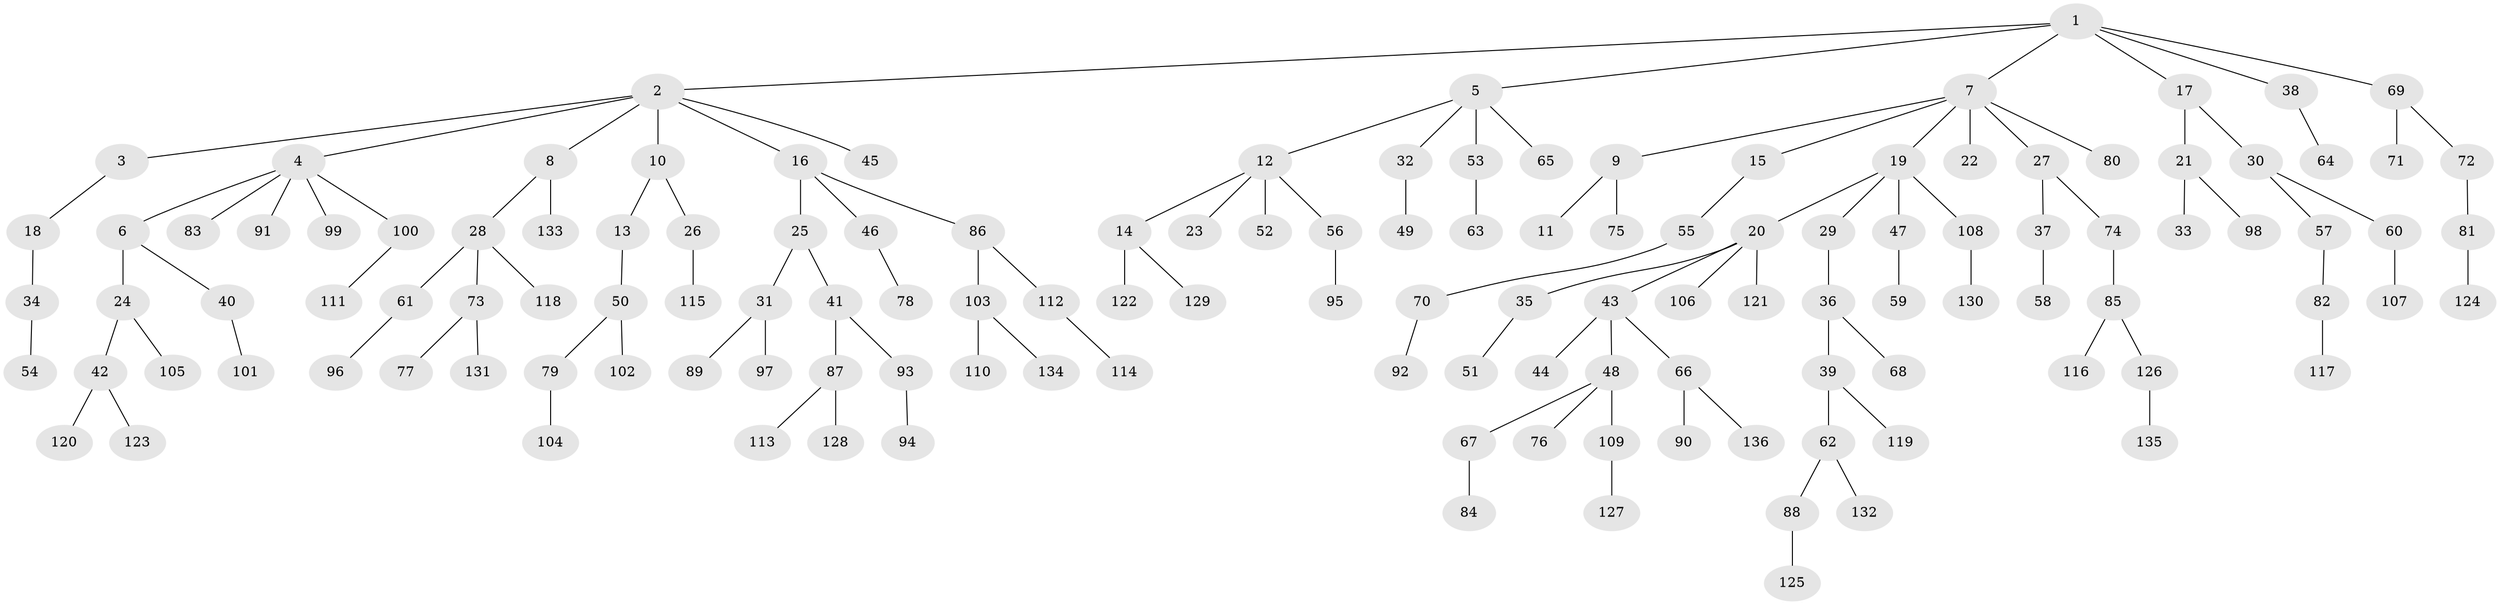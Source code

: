 // Generated by graph-tools (version 1.1) at 2025/53/03/09/25 04:53:54]
// undirected, 136 vertices, 135 edges
graph export_dot {
graph [start="1"]
  node [color=gray90,style=filled];
  1;
  2;
  3;
  4;
  5;
  6;
  7;
  8;
  9;
  10;
  11;
  12;
  13;
  14;
  15;
  16;
  17;
  18;
  19;
  20;
  21;
  22;
  23;
  24;
  25;
  26;
  27;
  28;
  29;
  30;
  31;
  32;
  33;
  34;
  35;
  36;
  37;
  38;
  39;
  40;
  41;
  42;
  43;
  44;
  45;
  46;
  47;
  48;
  49;
  50;
  51;
  52;
  53;
  54;
  55;
  56;
  57;
  58;
  59;
  60;
  61;
  62;
  63;
  64;
  65;
  66;
  67;
  68;
  69;
  70;
  71;
  72;
  73;
  74;
  75;
  76;
  77;
  78;
  79;
  80;
  81;
  82;
  83;
  84;
  85;
  86;
  87;
  88;
  89;
  90;
  91;
  92;
  93;
  94;
  95;
  96;
  97;
  98;
  99;
  100;
  101;
  102;
  103;
  104;
  105;
  106;
  107;
  108;
  109;
  110;
  111;
  112;
  113;
  114;
  115;
  116;
  117;
  118;
  119;
  120;
  121;
  122;
  123;
  124;
  125;
  126;
  127;
  128;
  129;
  130;
  131;
  132;
  133;
  134;
  135;
  136;
  1 -- 2;
  1 -- 5;
  1 -- 7;
  1 -- 17;
  1 -- 38;
  1 -- 69;
  2 -- 3;
  2 -- 4;
  2 -- 8;
  2 -- 10;
  2 -- 16;
  2 -- 45;
  3 -- 18;
  4 -- 6;
  4 -- 83;
  4 -- 91;
  4 -- 99;
  4 -- 100;
  5 -- 12;
  5 -- 32;
  5 -- 53;
  5 -- 65;
  6 -- 24;
  6 -- 40;
  7 -- 9;
  7 -- 15;
  7 -- 19;
  7 -- 22;
  7 -- 27;
  7 -- 80;
  8 -- 28;
  8 -- 133;
  9 -- 11;
  9 -- 75;
  10 -- 13;
  10 -- 26;
  12 -- 14;
  12 -- 23;
  12 -- 52;
  12 -- 56;
  13 -- 50;
  14 -- 122;
  14 -- 129;
  15 -- 55;
  16 -- 25;
  16 -- 46;
  16 -- 86;
  17 -- 21;
  17 -- 30;
  18 -- 34;
  19 -- 20;
  19 -- 29;
  19 -- 47;
  19 -- 108;
  20 -- 35;
  20 -- 43;
  20 -- 106;
  20 -- 121;
  21 -- 33;
  21 -- 98;
  24 -- 42;
  24 -- 105;
  25 -- 31;
  25 -- 41;
  26 -- 115;
  27 -- 37;
  27 -- 74;
  28 -- 61;
  28 -- 73;
  28 -- 118;
  29 -- 36;
  30 -- 57;
  30 -- 60;
  31 -- 89;
  31 -- 97;
  32 -- 49;
  34 -- 54;
  35 -- 51;
  36 -- 39;
  36 -- 68;
  37 -- 58;
  38 -- 64;
  39 -- 62;
  39 -- 119;
  40 -- 101;
  41 -- 87;
  41 -- 93;
  42 -- 120;
  42 -- 123;
  43 -- 44;
  43 -- 48;
  43 -- 66;
  46 -- 78;
  47 -- 59;
  48 -- 67;
  48 -- 76;
  48 -- 109;
  50 -- 79;
  50 -- 102;
  53 -- 63;
  55 -- 70;
  56 -- 95;
  57 -- 82;
  60 -- 107;
  61 -- 96;
  62 -- 88;
  62 -- 132;
  66 -- 90;
  66 -- 136;
  67 -- 84;
  69 -- 71;
  69 -- 72;
  70 -- 92;
  72 -- 81;
  73 -- 77;
  73 -- 131;
  74 -- 85;
  79 -- 104;
  81 -- 124;
  82 -- 117;
  85 -- 116;
  85 -- 126;
  86 -- 103;
  86 -- 112;
  87 -- 113;
  87 -- 128;
  88 -- 125;
  93 -- 94;
  100 -- 111;
  103 -- 110;
  103 -- 134;
  108 -- 130;
  109 -- 127;
  112 -- 114;
  126 -- 135;
}
